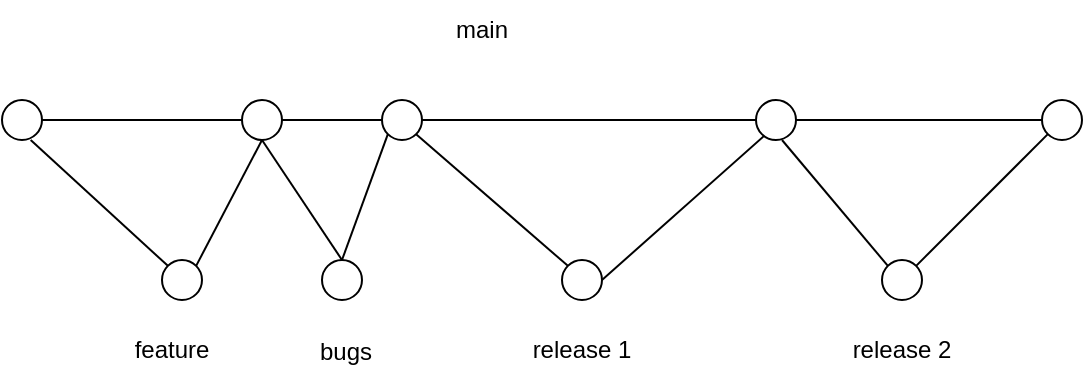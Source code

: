 <mxfile version="20.8.10" type="github">
  <diagram id="cRRqv47HqloywP55wqdQ" name="Page-1">
    <mxGraphModel dx="662" dy="358" grid="0" gridSize="10" guides="1" tooltips="1" connect="1" arrows="1" fold="1" page="0" pageScale="1" pageWidth="850" pageHeight="1100" math="0" shadow="0">
      <root>
        <mxCell id="0" />
        <mxCell id="1" parent="0" />
        <mxCell id="FpPCtnjyutJpVuYdoOeV-2" value="" style="ellipse;whiteSpace=wrap;html=1;aspect=fixed;" parent="1" vertex="1">
          <mxGeometry x="170" y="170" width="20" height="20" as="geometry" />
        </mxCell>
        <mxCell id="5jZFe3Vxfs2hOPpYQZD1-1" value="" style="ellipse;whiteSpace=wrap;html=1;aspect=fixed;" parent="1" vertex="1">
          <mxGeometry x="360" y="170" width="20" height="20" as="geometry" />
        </mxCell>
        <mxCell id="5jZFe3Vxfs2hOPpYQZD1-2" value="" style="ellipse;whiteSpace=wrap;html=1;aspect=fixed;" parent="1" vertex="1">
          <mxGeometry x="690" y="170" width="20" height="20" as="geometry" />
        </mxCell>
        <mxCell id="5jZFe3Vxfs2hOPpYQZD1-3" value="" style="ellipse;whiteSpace=wrap;html=1;aspect=fixed;" parent="1" vertex="1">
          <mxGeometry x="250" y="250" width="20" height="20" as="geometry" />
        </mxCell>
        <mxCell id="5jZFe3Vxfs2hOPpYQZD1-4" value="" style="ellipse;whiteSpace=wrap;html=1;aspect=fixed;" parent="1" vertex="1">
          <mxGeometry x="330" y="250" width="20" height="20" as="geometry" />
        </mxCell>
        <mxCell id="5jZFe3Vxfs2hOPpYQZD1-8" value="" style="ellipse;whiteSpace=wrap;html=1;aspect=fixed;" parent="1" vertex="1">
          <mxGeometry x="450" y="250" width="20" height="20" as="geometry" />
        </mxCell>
        <mxCell id="5jZFe3Vxfs2hOPpYQZD1-9" value="" style="ellipse;whiteSpace=wrap;html=1;aspect=fixed;" parent="1" vertex="1">
          <mxGeometry x="610" y="250" width="20" height="20" as="geometry" />
        </mxCell>
        <mxCell id="5jZFe3Vxfs2hOPpYQZD1-13" value="" style="endArrow=none;html=1;rounded=0;exitX=1;exitY=0.5;exitDx=0;exitDy=0;entryX=0;entryY=0.5;entryDx=0;entryDy=0;" parent="1" source="FpPCtnjyutJpVuYdoOeV-2" target="5jZFe3Vxfs2hOPpYQZD1-1" edge="1">
          <mxGeometry width="50" height="50" relative="1" as="geometry">
            <mxPoint x="380" y="270" as="sourcePoint" />
            <mxPoint x="430" y="220" as="targetPoint" />
          </mxGeometry>
        </mxCell>
        <mxCell id="5jZFe3Vxfs2hOPpYQZD1-14" value="" style="endArrow=none;html=1;rounded=0;exitX=1;exitY=0.5;exitDx=0;exitDy=0;entryX=0;entryY=0.5;entryDx=0;entryDy=0;startArrow=none;" parent="1" source="9eJOyd8Dp_l376vP8gxB-1" target="5jZFe3Vxfs2hOPpYQZD1-2" edge="1">
          <mxGeometry width="50" height="50" relative="1" as="geometry">
            <mxPoint x="425" y="179.5" as="sourcePoint" />
            <mxPoint x="595" y="179.5" as="targetPoint" />
          </mxGeometry>
        </mxCell>
        <mxCell id="5jZFe3Vxfs2hOPpYQZD1-15" value="main" style="text;html=1;strokeColor=none;fillColor=none;align=center;verticalAlign=middle;whiteSpace=wrap;rounded=0;" parent="1" vertex="1">
          <mxGeometry x="380" y="120" width="60" height="30" as="geometry" />
        </mxCell>
        <mxCell id="5jZFe3Vxfs2hOPpYQZD1-18" value="" style="endArrow=none;html=1;rounded=0;exitX=1;exitY=0.5;exitDx=0;exitDy=0;" parent="1" source="5jZFe3Vxfs2hOPpYQZD1-8" edge="1">
          <mxGeometry width="50" height="50" relative="1" as="geometry">
            <mxPoint x="460" y="290" as="sourcePoint" />
            <mxPoint x="560" y="180" as="targetPoint" />
          </mxGeometry>
        </mxCell>
        <mxCell id="5jZFe3Vxfs2hOPpYQZD1-19" value="" style="endArrow=none;html=1;rounded=0;entryX=0;entryY=1;entryDx=0;entryDy=0;" parent="1" target="5jZFe3Vxfs2hOPpYQZD1-1" edge="1">
          <mxGeometry width="50" height="50" relative="1" as="geometry">
            <mxPoint x="340" y="250" as="sourcePoint" />
            <mxPoint x="390" y="250" as="targetPoint" />
          </mxGeometry>
        </mxCell>
        <mxCell id="5jZFe3Vxfs2hOPpYQZD1-21" value="" style="endArrow=none;html=1;rounded=0;entryX=1;entryY=1;entryDx=0;entryDy=0;exitX=0;exitY=0;exitDx=0;exitDy=0;" parent="1" source="5jZFe3Vxfs2hOPpYQZD1-8" target="5jZFe3Vxfs2hOPpYQZD1-1" edge="1">
          <mxGeometry width="50" height="50" relative="1" as="geometry">
            <mxPoint x="520" y="310" as="sourcePoint" />
            <mxPoint x="570" y="260" as="targetPoint" />
          </mxGeometry>
        </mxCell>
        <mxCell id="5jZFe3Vxfs2hOPpYQZD1-22" value="" style="endArrow=none;html=1;rounded=0;entryX=0;entryY=1;entryDx=0;entryDy=0;exitX=1;exitY=0;exitDx=0;exitDy=0;" parent="1" source="5jZFe3Vxfs2hOPpYQZD1-9" target="5jZFe3Vxfs2hOPpYQZD1-2" edge="1">
          <mxGeometry width="50" height="50" relative="1" as="geometry">
            <mxPoint x="520" y="310" as="sourcePoint" />
            <mxPoint x="570" y="260" as="targetPoint" />
          </mxGeometry>
        </mxCell>
        <mxCell id="5jZFe3Vxfs2hOPpYQZD1-23" value="feature" style="text;html=1;strokeColor=none;fillColor=none;align=center;verticalAlign=middle;whiteSpace=wrap;rounded=0;" parent="1" vertex="1">
          <mxGeometry x="190" y="280" width="130" height="30" as="geometry" />
        </mxCell>
        <mxCell id="5jZFe3Vxfs2hOPpYQZD1-24" value="bugs" style="text;html=1;strokeColor=none;fillColor=none;align=center;verticalAlign=middle;whiteSpace=wrap;rounded=0;" parent="1" vertex="1">
          <mxGeometry x="277" y="281" width="130" height="30" as="geometry" />
        </mxCell>
        <mxCell id="5jZFe3Vxfs2hOPpYQZD1-25" value="release 1" style="text;html=1;strokeColor=none;fillColor=none;align=center;verticalAlign=middle;whiteSpace=wrap;rounded=0;" parent="1" vertex="1">
          <mxGeometry x="395" y="280" width="130" height="30" as="geometry" />
        </mxCell>
        <mxCell id="5jZFe3Vxfs2hOPpYQZD1-26" value="release 2" style="text;html=1;strokeColor=none;fillColor=none;align=center;verticalAlign=middle;whiteSpace=wrap;rounded=0;" parent="1" vertex="1">
          <mxGeometry x="555" y="280" width="130" height="30" as="geometry" />
        </mxCell>
        <mxCell id="9eJOyd8Dp_l376vP8gxB-2" value="" style="endArrow=none;html=1;rounded=0;exitX=1;exitY=0.5;exitDx=0;exitDy=0;entryX=0;entryY=0.5;entryDx=0;entryDy=0;" edge="1" parent="1" source="5jZFe3Vxfs2hOPpYQZD1-1" target="9eJOyd8Dp_l376vP8gxB-1">
          <mxGeometry width="50" height="50" relative="1" as="geometry">
            <mxPoint x="410" y="180" as="sourcePoint" />
            <mxPoint x="690" y="180" as="targetPoint" />
          </mxGeometry>
        </mxCell>
        <mxCell id="9eJOyd8Dp_l376vP8gxB-1" value="" style="ellipse;whiteSpace=wrap;html=1;aspect=fixed;" vertex="1" parent="1">
          <mxGeometry x="547" y="170" width="20" height="20" as="geometry" />
        </mxCell>
        <mxCell id="9eJOyd8Dp_l376vP8gxB-8" value="" style="endArrow=none;html=1;rounded=0;exitX=0;exitY=0;exitDx=0;exitDy=0;" edge="1" parent="1" source="5jZFe3Vxfs2hOPpYQZD1-9">
          <mxGeometry width="50" height="50" relative="1" as="geometry">
            <mxPoint x="400" y="250" as="sourcePoint" />
            <mxPoint x="560" y="190" as="targetPoint" />
          </mxGeometry>
        </mxCell>
        <mxCell id="9eJOyd8Dp_l376vP8gxB-10" value="" style="endArrow=none;html=1;rounded=0;exitX=0.5;exitY=1;exitDx=0;exitDy=0;entryX=0.5;entryY=0;entryDx=0;entryDy=0;" edge="1" parent="1" source="9eJOyd8Dp_l376vP8gxB-11" target="5jZFe3Vxfs2hOPpYQZD1-4">
          <mxGeometry width="50" height="50" relative="1" as="geometry">
            <mxPoint x="380" y="260" as="sourcePoint" />
            <mxPoint x="430" y="210" as="targetPoint" />
          </mxGeometry>
        </mxCell>
        <mxCell id="9eJOyd8Dp_l376vP8gxB-12" value="" style="endArrow=none;html=1;rounded=0;entryX=0.5;entryY=1;entryDx=0;entryDy=0;exitX=1;exitY=0;exitDx=0;exitDy=0;" edge="1" parent="1" source="5jZFe3Vxfs2hOPpYQZD1-3" target="9eJOyd8Dp_l376vP8gxB-11">
          <mxGeometry width="50" height="50" relative="1" as="geometry">
            <mxPoint x="267.071" y="252.929" as="sourcePoint" />
            <mxPoint x="299.36" y="181.17" as="targetPoint" />
          </mxGeometry>
        </mxCell>
        <mxCell id="9eJOyd8Dp_l376vP8gxB-11" value="" style="ellipse;whiteSpace=wrap;html=1;aspect=fixed;" vertex="1" parent="1">
          <mxGeometry x="290" y="170" width="20" height="20" as="geometry" />
        </mxCell>
        <mxCell id="9eJOyd8Dp_l376vP8gxB-14" value="" style="endArrow=none;html=1;rounded=0;exitX=0;exitY=0;exitDx=0;exitDy=0;entryX=0.717;entryY=1;entryDx=0;entryDy=0;entryPerimeter=0;" edge="1" parent="1" source="5jZFe3Vxfs2hOPpYQZD1-3" target="FpPCtnjyutJpVuYdoOeV-2">
          <mxGeometry width="50" height="50" relative="1" as="geometry">
            <mxPoint x="470" y="270" as="sourcePoint" />
            <mxPoint x="180" y="190" as="targetPoint" />
          </mxGeometry>
        </mxCell>
      </root>
    </mxGraphModel>
  </diagram>
</mxfile>

